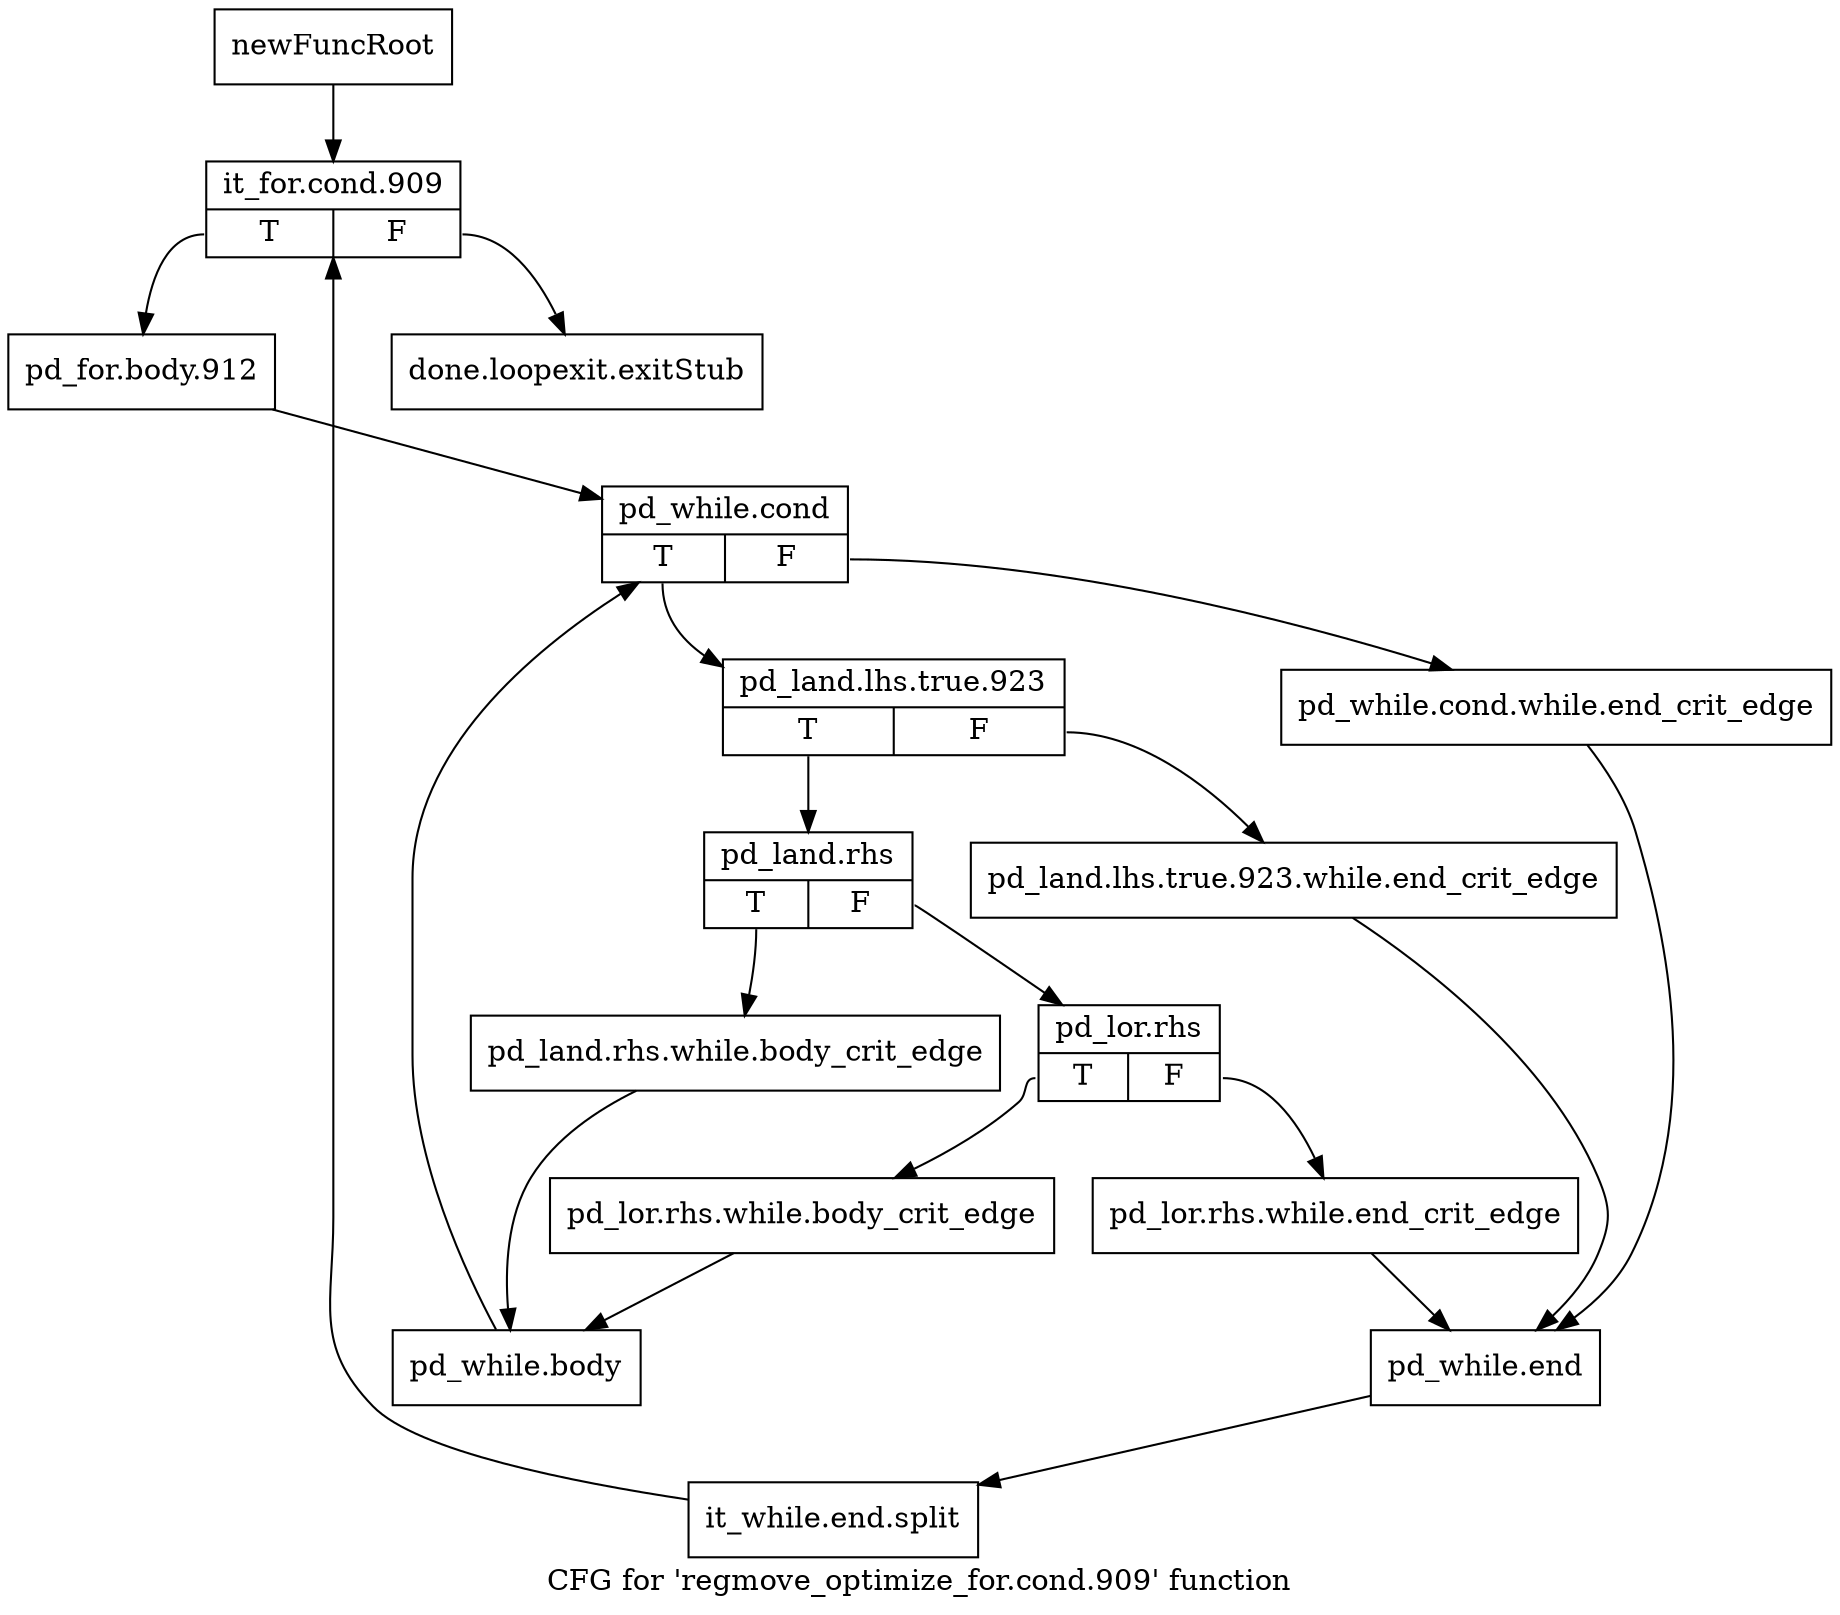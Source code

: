 digraph "CFG for 'regmove_optimize_for.cond.909' function" {
	label="CFG for 'regmove_optimize_for.cond.909' function";

	Node0xb9ea580 [shape=record,label="{newFuncRoot}"];
	Node0xb9ea580 -> Node0xb9ea620;
	Node0xb9ea5d0 [shape=record,label="{done.loopexit.exitStub}"];
	Node0xb9ea620 [shape=record,label="{it_for.cond.909|{<s0>T|<s1>F}}"];
	Node0xb9ea620:s0 -> Node0xb9ea670;
	Node0xb9ea620:s1 -> Node0xb9ea5d0;
	Node0xb9ea670 [shape=record,label="{pd_for.body.912}"];
	Node0xb9ea670 -> Node0xb9ea6c0;
	Node0xb9ea6c0 [shape=record,label="{pd_while.cond|{<s0>T|<s1>F}}"];
	Node0xb9ea6c0:s0 -> Node0xb9ea760;
	Node0xb9ea6c0:s1 -> Node0xb9ea710;
	Node0xb9ea710 [shape=record,label="{pd_while.cond.while.end_crit_edge}"];
	Node0xb9ea710 -> Node0xb9cc7e0;
	Node0xb9ea760 [shape=record,label="{pd_land.lhs.true.923|{<s0>T|<s1>F}}"];
	Node0xb9ea760:s0 -> Node0xb9ea800;
	Node0xb9ea760:s1 -> Node0xb9ea7b0;
	Node0xb9ea7b0 [shape=record,label="{pd_land.lhs.true.923.while.end_crit_edge}"];
	Node0xb9ea7b0 -> Node0xb9cc7e0;
	Node0xb9ea800 [shape=record,label="{pd_land.rhs|{<s0>T|<s1>F}}"];
	Node0xb9ea800:s0 -> Node0xb9cc880;
	Node0xb9ea800:s1 -> Node0xb9ea850;
	Node0xb9ea850 [shape=record,label="{pd_lor.rhs|{<s0>T|<s1>F}}"];
	Node0xb9ea850:s0 -> Node0xb9cc830;
	Node0xb9ea850:s1 -> Node0xb9cc790;
	Node0xb9cc790 [shape=record,label="{pd_lor.rhs.while.end_crit_edge}"];
	Node0xb9cc790 -> Node0xb9cc7e0;
	Node0xb9cc7e0 [shape=record,label="{pd_while.end}"];
	Node0xb9cc7e0 -> Node0xf9cc8e0;
	Node0xf9cc8e0 [shape=record,label="{it_while.end.split}"];
	Node0xf9cc8e0 -> Node0xb9ea620;
	Node0xb9cc830 [shape=record,label="{pd_lor.rhs.while.body_crit_edge}"];
	Node0xb9cc830 -> Node0xb9cc8d0;
	Node0xb9cc880 [shape=record,label="{pd_land.rhs.while.body_crit_edge}"];
	Node0xb9cc880 -> Node0xb9cc8d0;
	Node0xb9cc8d0 [shape=record,label="{pd_while.body}"];
	Node0xb9cc8d0 -> Node0xb9ea6c0;
}
